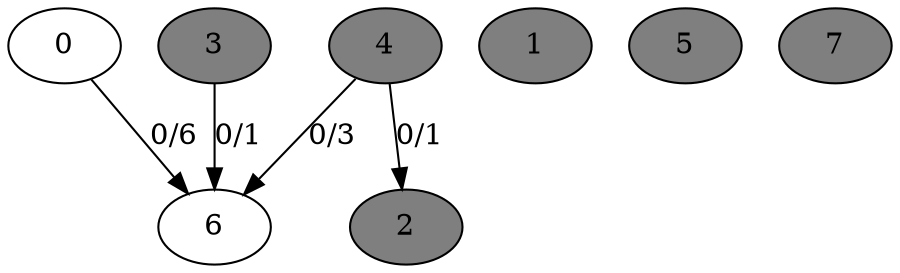 digraph G {
	0[style=filled fillcolor=grey100];
	0->6[label ="0/6"] ;
	1[style=filled fillcolor=grey50];
	2[style=filled fillcolor=grey50];
	3[style=filled fillcolor=grey50];
	3->6[label ="0/1"] ;
	4[style=filled fillcolor=grey50];
	4->2[label ="0/1"] ;
	4->6[label ="0/3"] ;
	5[style=filled fillcolor=grey50];
	6[style=filled fillcolor=grey100];
	7[style=filled fillcolor=grey50];
}
